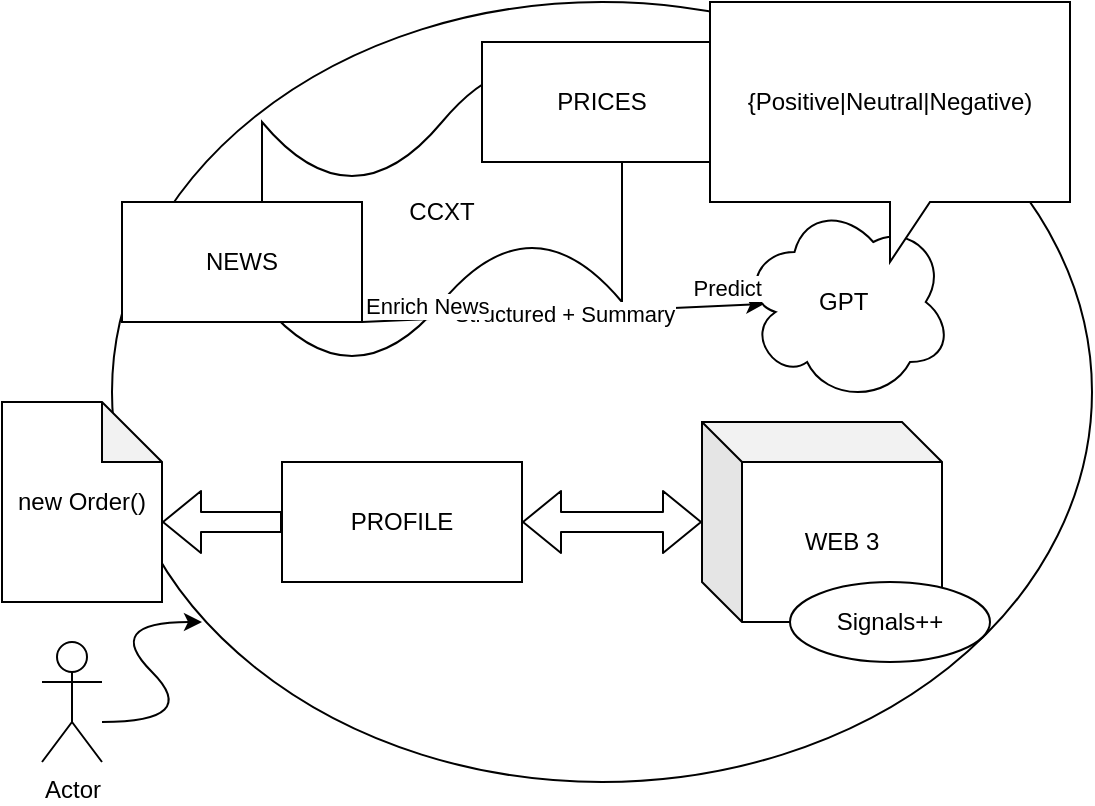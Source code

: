 <mxfile>
    <diagram id="GMZa_-0r1faPW6-g2gAA" name="Page-1">
        <mxGraphModel dx="1676" dy="530" grid="1" gridSize="10" guides="1" tooltips="1" connect="1" arrows="1" fold="1" page="1" pageScale="1" pageWidth="827" pageHeight="1169" math="0" shadow="0">
            <root>
                <mxCell id="0"/>
                <mxCell id="1" parent="0"/>
                <mxCell id="5" value="" style="ellipse;whiteSpace=wrap;html=1;" parent="1" vertex="1">
                    <mxGeometry x="196" y="30" width="490" height="390" as="geometry"/>
                </mxCell>
                <mxCell id="6" value="Actor" style="shape=umlActor;verticalLabelPosition=bottom;verticalAlign=top;html=1;outlineConnect=0;" parent="1" vertex="1">
                    <mxGeometry x="161" y="350" width="30" height="60" as="geometry"/>
                </mxCell>
                <mxCell id="7" value="" style="curved=1;endArrow=classic;html=1;" parent="1" edge="1">
                    <mxGeometry width="50" height="50" relative="1" as="geometry">
                        <mxPoint x="191" y="390" as="sourcePoint"/>
                        <mxPoint x="241" y="340" as="targetPoint"/>
                        <Array as="points">
                            <mxPoint x="241" y="390"/>
                            <mxPoint x="191" y="340"/>
                        </Array>
                    </mxGeometry>
                </mxCell>
                <mxCell id="10" value="CCXT" style="shape=tape;whiteSpace=wrap;html=1;" parent="1" vertex="1">
                    <mxGeometry x="271" y="60" width="180" height="150" as="geometry"/>
                </mxCell>
                <mxCell id="9" value="WEB 3" style="shape=cube;whiteSpace=wrap;html=1;boundedLbl=1;backgroundOutline=1;darkOpacity=0.05;darkOpacity2=0.1;" parent="1" vertex="1">
                    <mxGeometry x="491" y="240" width="120" height="100" as="geometry"/>
                </mxCell>
                <mxCell id="2" value="NEWS" style="whiteSpace=wrap;html=1;" parent="1" vertex="1">
                    <mxGeometry x="201" y="130" width="120" height="60" as="geometry"/>
                </mxCell>
                <mxCell id="3" value="PRICES" style="whiteSpace=wrap;html=1;" parent="1" vertex="1">
                    <mxGeometry x="381" y="50" width="120" height="60" as="geometry"/>
                </mxCell>
                <mxCell id="4" value="PROFILE" style="whiteSpace=wrap;html=1;" parent="1" vertex="1">
                    <mxGeometry x="281" y="260" width="120" height="60" as="geometry"/>
                </mxCell>
                <mxCell id="11" value="GPT&amp;nbsp;" style="ellipse;shape=cloud;whiteSpace=wrap;html=1;" parent="1" vertex="1">
                    <mxGeometry x="511" y="130" width="105" height="100" as="geometry"/>
                </mxCell>
                <mxCell id="12" value="" style="shape=flexArrow;endArrow=classic;startArrow=classic;html=1;exitX=1;exitY=0.5;exitDx=0;exitDy=0;" parent="1" source="4" edge="1" target="9">
                    <mxGeometry width="100" height="100" relative="1" as="geometry">
                        <mxPoint x="381" y="390" as="sourcePoint"/>
                        <mxPoint x="481" y="290" as="targetPoint"/>
                    </mxGeometry>
                </mxCell>
                <mxCell id="17" value="new Order()" style="shape=note;whiteSpace=wrap;html=1;backgroundOutline=1;darkOpacity=0.05;" parent="1" vertex="1">
                    <mxGeometry x="141" y="230" width="80" height="100" as="geometry"/>
                </mxCell>
                <mxCell id="14" value="" style="shape=flexArrow;endArrow=classic;html=1;exitX=0;exitY=0.5;exitDx=0;exitDy=0;" parent="1" source="4" edge="1">
                    <mxGeometry width="50" height="50" relative="1" as="geometry">
                        <mxPoint x="281" y="250" as="sourcePoint"/>
                        <mxPoint x="221" y="290" as="targetPoint"/>
                    </mxGeometry>
                </mxCell>
                <mxCell id="18" value="{Positive|Neutral|Negative)" style="shape=callout;whiteSpace=wrap;html=1;perimeter=calloutPerimeter;" parent="1" vertex="1">
                    <mxGeometry x="495" y="30" width="180" height="130" as="geometry"/>
                </mxCell>
                <mxCell id="19" value="" style="endArrow=classic;html=1;entryX=0.105;entryY=0.51;entryDx=0;entryDy=0;entryPerimeter=0;exitX=1;exitY=1;exitDx=0;exitDy=0;" parent="1" source="2" target="11" edge="1">
                    <mxGeometry relative="1" as="geometry">
                        <mxPoint x="471" y="160" as="sourcePoint"/>
                        <mxPoint x="631" y="160" as="targetPoint"/>
                    </mxGeometry>
                </mxCell>
                <mxCell id="20" value="Structured + Summary" style="edgeLabel;resizable=0;html=1;align=center;verticalAlign=middle;" parent="19" connectable="0" vertex="1">
                    <mxGeometry relative="1" as="geometry"/>
                </mxCell>
                <mxCell id="21" value="Enrich News" style="edgeLabel;resizable=0;html=1;align=left;verticalAlign=bottom;" parent="19" connectable="0" vertex="1">
                    <mxGeometry x="-1" relative="1" as="geometry"/>
                </mxCell>
                <mxCell id="22" value="Predict" style="edgeLabel;resizable=0;html=1;align=right;verticalAlign=bottom;" parent="19" connectable="0" vertex="1">
                    <mxGeometry x="1" relative="1" as="geometry"/>
                </mxCell>
                <mxCell id="24" value="Signals++" style="ellipse;whiteSpace=wrap;html=1;align=center;newEdgeStyle={&quot;edgeStyle&quot;:&quot;entityRelationEdgeStyle&quot;,&quot;startArrow&quot;:&quot;none&quot;,&quot;endArrow&quot;:&quot;none&quot;,&quot;segment&quot;:10,&quot;curved&quot;:1,&quot;sourcePerimeterSpacing&quot;:0,&quot;targetPerimeterSpacing&quot;:0};treeFolding=1;treeMoving=1;" vertex="1" parent="1">
                    <mxGeometry x="535" y="320" width="100" height="40" as="geometry"/>
                </mxCell>
            </root>
        </mxGraphModel>
    </diagram>
</mxfile>
